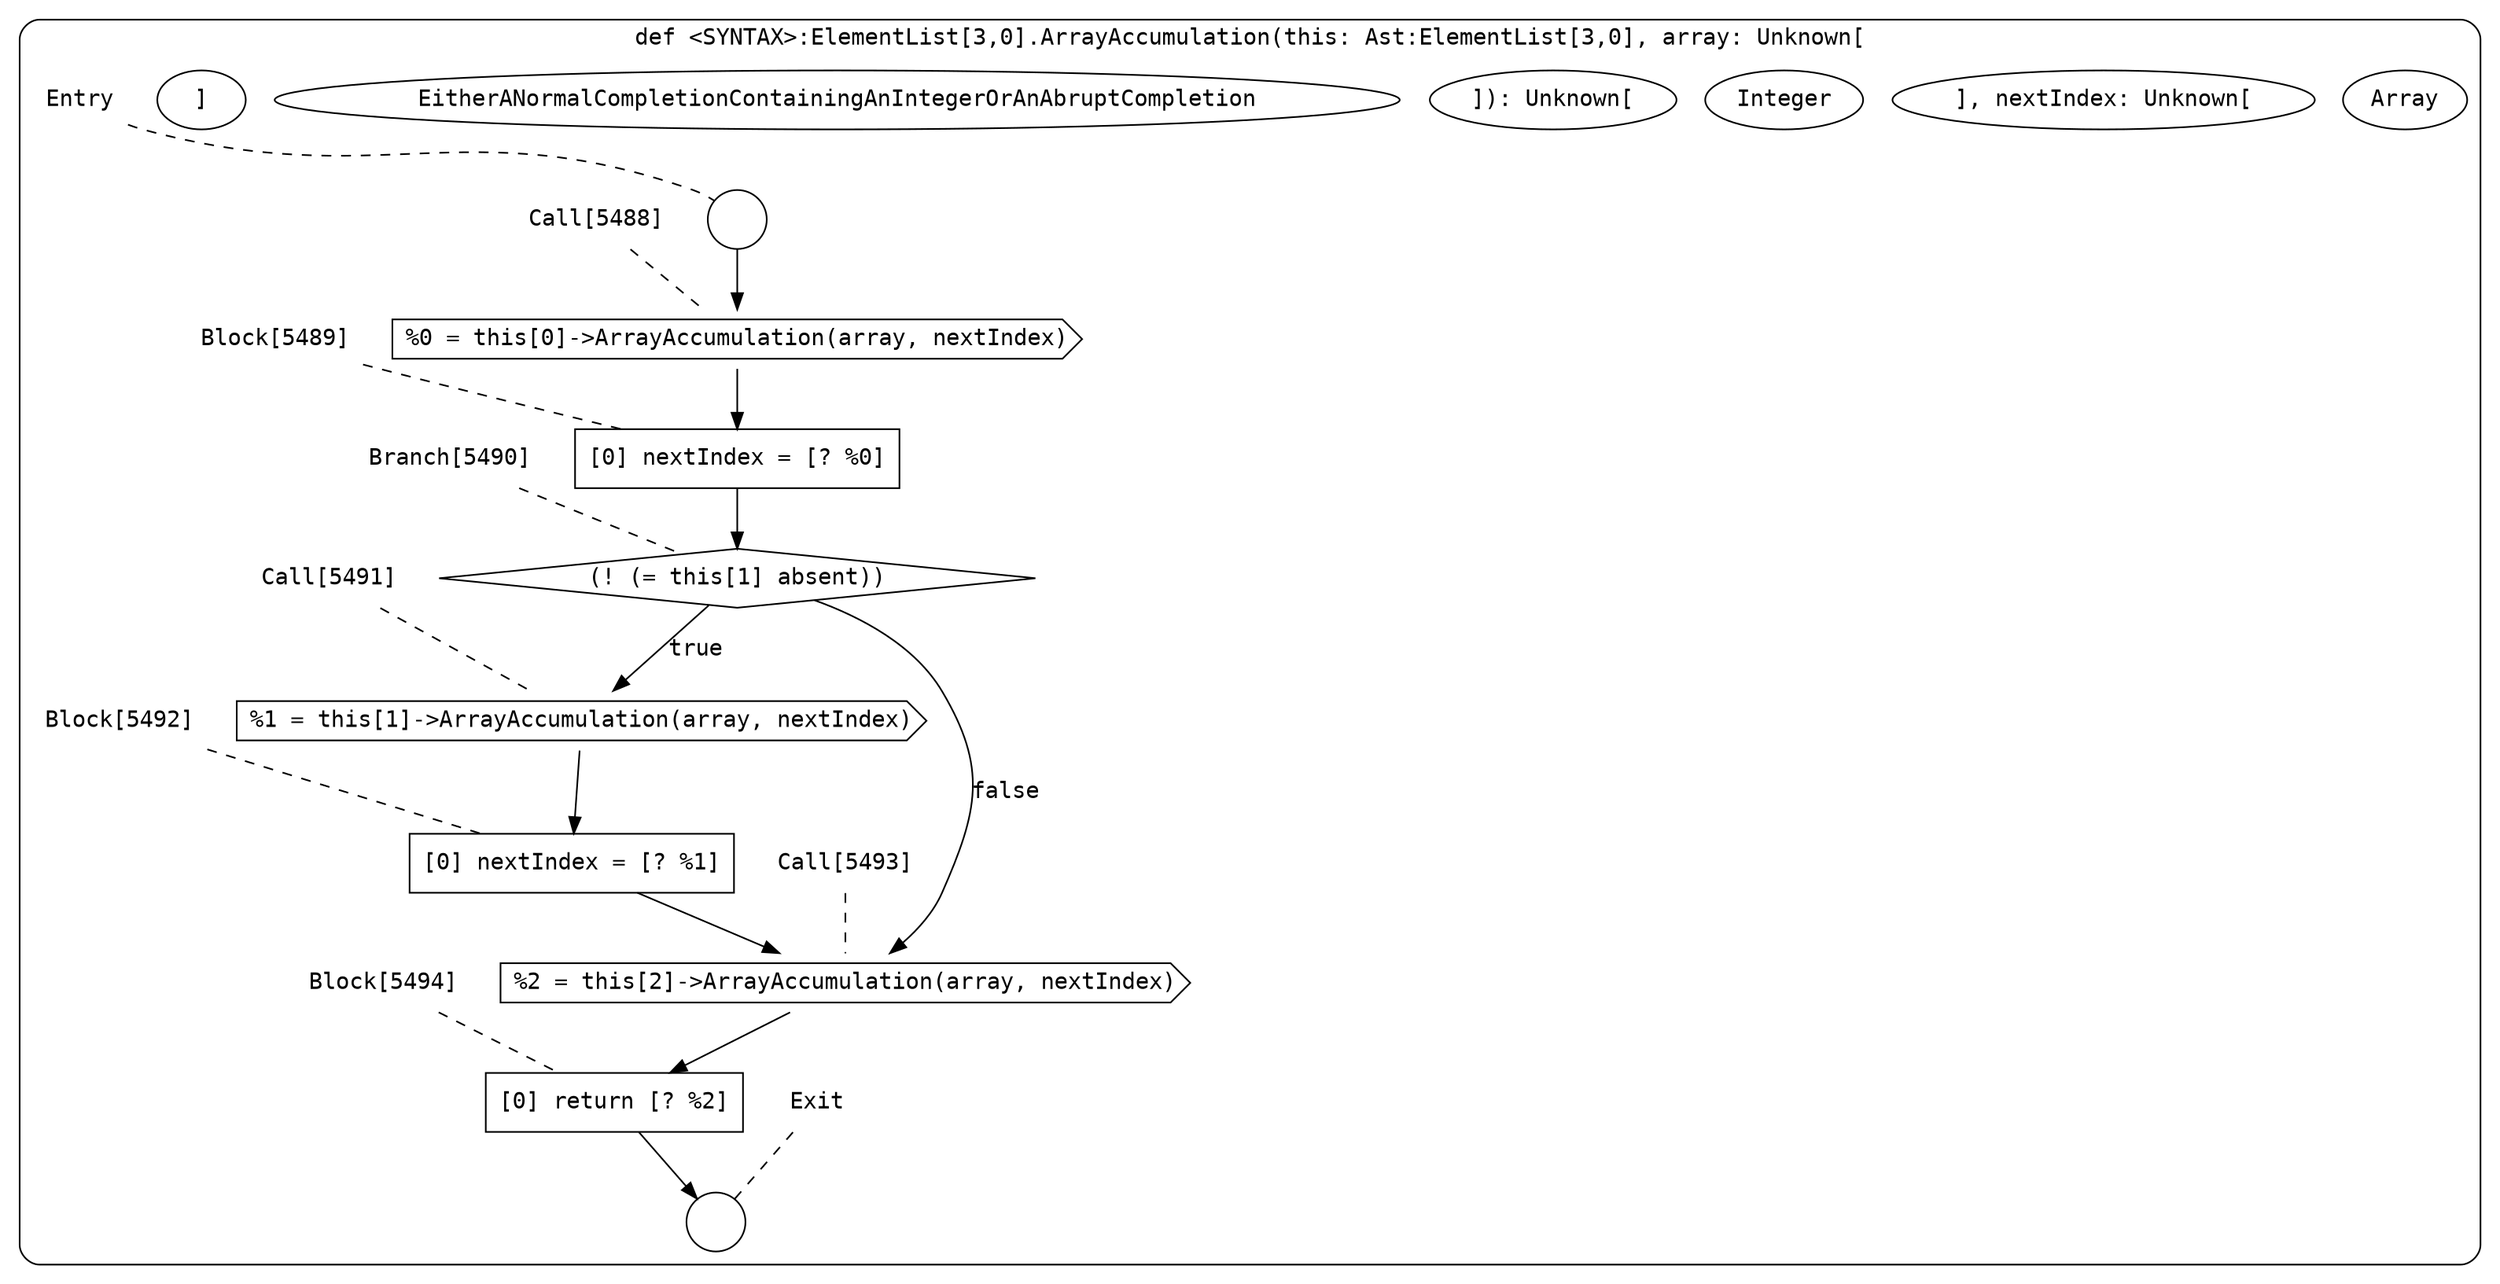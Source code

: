 digraph {
  graph [fontname = "Consolas"]
  node [fontname = "Consolas"]
  edge [fontname = "Consolas"]
  subgraph cluster1213 {
    label = "def <SYNTAX>:ElementList[3,0].ArrayAccumulation(this: Ast:ElementList[3,0], array: Unknown["Array"], nextIndex: Unknown["Integer"]): Unknown["EitherANormalCompletionContainingAnIntegerOrAnAbruptCompletion"]"
    style = rounded
    cluster1213_entry_name [shape=none, label=<<font color="black">Entry</font>>]
    cluster1213_entry_name -> cluster1213_entry [arrowhead=none, color="black", style=dashed]
    cluster1213_entry [shape=circle label=" " color="black" fillcolor="white" style=filled]
    cluster1213_entry -> node5488 [color="black"]
    cluster1213_exit_name [shape=none, label=<<font color="black">Exit</font>>]
    cluster1213_exit_name -> cluster1213_exit [arrowhead=none, color="black", style=dashed]
    cluster1213_exit [shape=circle label=" " color="black" fillcolor="white" style=filled]
    node5488_name [shape=none, label=<<font color="black">Call[5488]</font>>]
    node5488_name -> node5488 [arrowhead=none, color="black", style=dashed]
    node5488 [shape=cds, label=<<font color="black">%0 = this[0]-&gt;ArrayAccumulation(array, nextIndex)</font>> color="black" fillcolor="white", style=filled]
    node5488 -> node5489 [color="black"]
    node5489_name [shape=none, label=<<font color="black">Block[5489]</font>>]
    node5489_name -> node5489 [arrowhead=none, color="black", style=dashed]
    node5489 [shape=box, label=<<font color="black">[0] nextIndex = [? %0]<BR ALIGN="LEFT"/></font>> color="black" fillcolor="white", style=filled]
    node5489 -> node5490 [color="black"]
    node5490_name [shape=none, label=<<font color="black">Branch[5490]</font>>]
    node5490_name -> node5490 [arrowhead=none, color="black", style=dashed]
    node5490 [shape=diamond, label=<<font color="black">(! (= this[1] absent))</font>> color="black" fillcolor="white", style=filled]
    node5490 -> node5491 [label=<<font color="black">true</font>> color="black"]
    node5490 -> node5493 [label=<<font color="black">false</font>> color="black"]
    node5491_name [shape=none, label=<<font color="black">Call[5491]</font>>]
    node5491_name -> node5491 [arrowhead=none, color="black", style=dashed]
    node5491 [shape=cds, label=<<font color="black">%1 = this[1]-&gt;ArrayAccumulation(array, nextIndex)</font>> color="black" fillcolor="white", style=filled]
    node5491 -> node5492 [color="black"]
    node5493_name [shape=none, label=<<font color="black">Call[5493]</font>>]
    node5493_name -> node5493 [arrowhead=none, color="black", style=dashed]
    node5493 [shape=cds, label=<<font color="black">%2 = this[2]-&gt;ArrayAccumulation(array, nextIndex)</font>> color="black" fillcolor="white", style=filled]
    node5493 -> node5494 [color="black"]
    node5492_name [shape=none, label=<<font color="black">Block[5492]</font>>]
    node5492_name -> node5492 [arrowhead=none, color="black", style=dashed]
    node5492 [shape=box, label=<<font color="black">[0] nextIndex = [? %1]<BR ALIGN="LEFT"/></font>> color="black" fillcolor="white", style=filled]
    node5492 -> node5493 [color="black"]
    node5494_name [shape=none, label=<<font color="black">Block[5494]</font>>]
    node5494_name -> node5494 [arrowhead=none, color="black", style=dashed]
    node5494 [shape=box, label=<<font color="black">[0] return [? %2]<BR ALIGN="LEFT"/></font>> color="black" fillcolor="white", style=filled]
    node5494 -> cluster1213_exit [color="black"]
  }
}